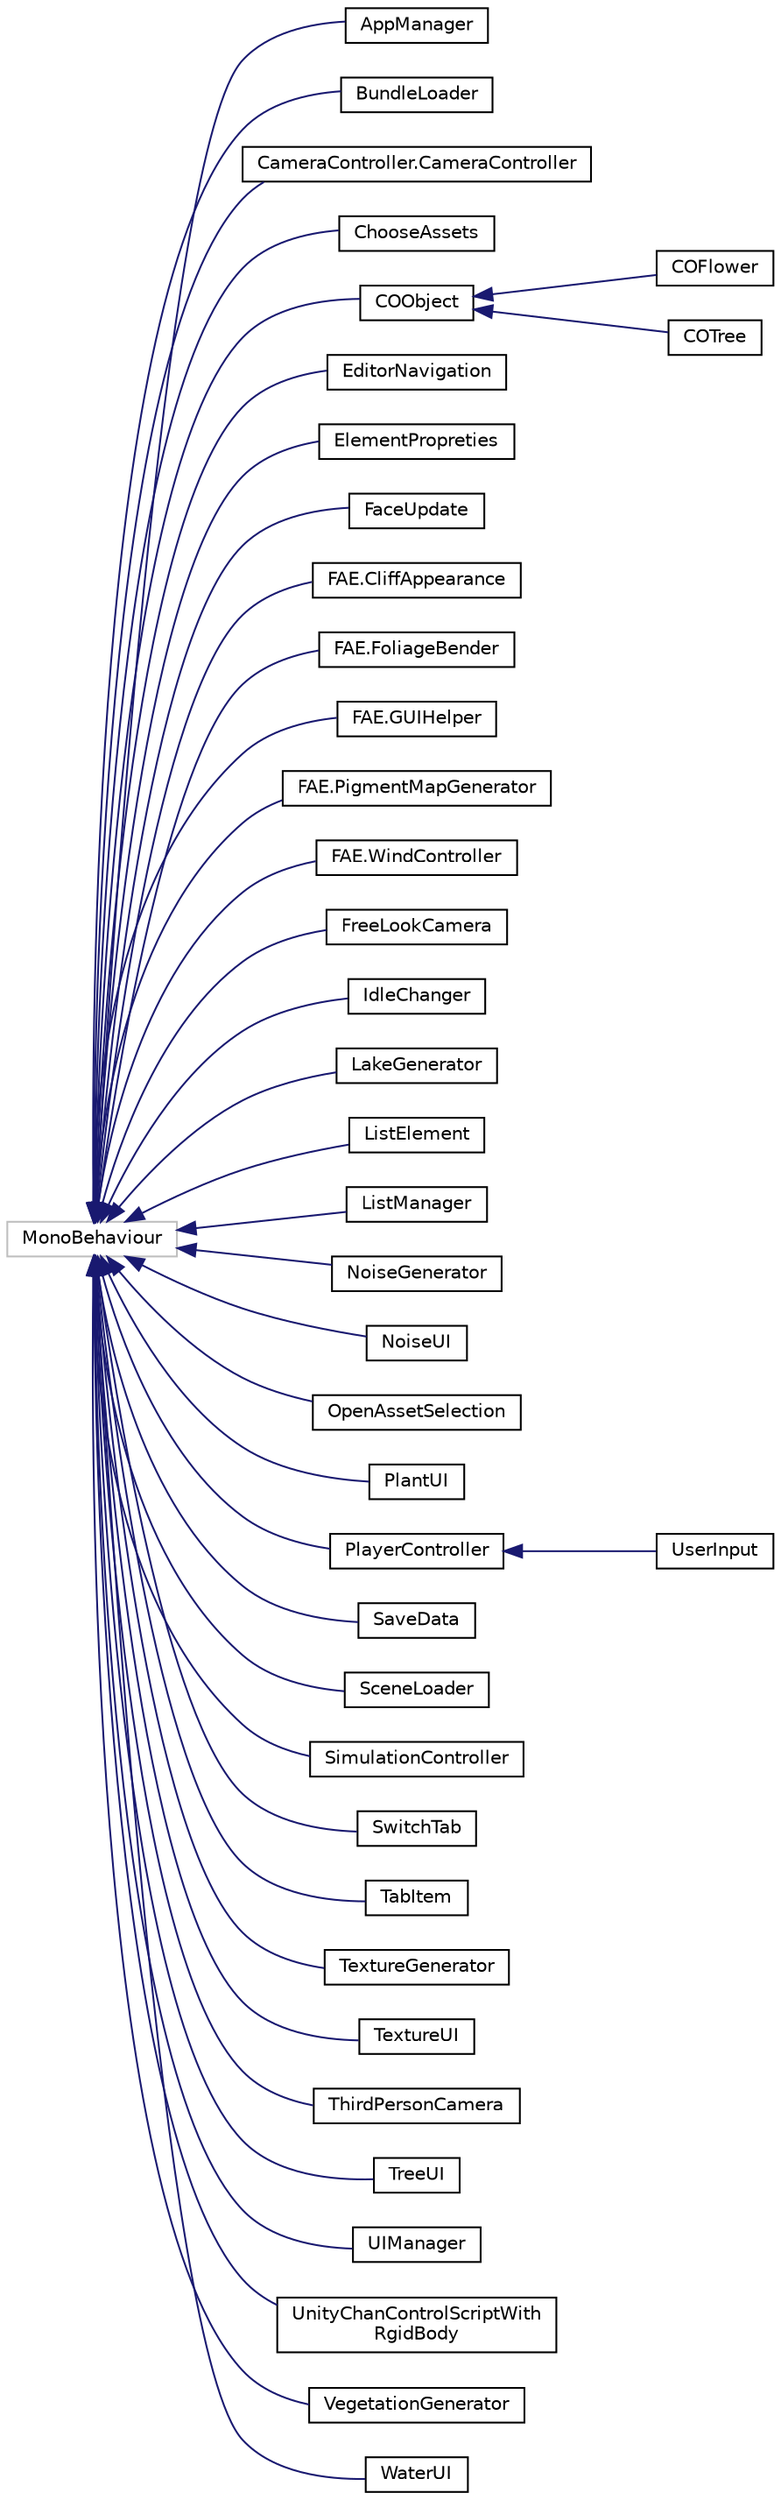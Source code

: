 digraph "Graphical Class Hierarchy"
{
  edge [fontname="Helvetica",fontsize="10",labelfontname="Helvetica",labelfontsize="10"];
  node [fontname="Helvetica",fontsize="10",shape=record];
  rankdir="LR";
  Node9 [label="MonoBehaviour",height=0.2,width=0.4,color="grey75", fillcolor="white", style="filled"];
  Node9 -> Node0 [dir="back",color="midnightblue",fontsize="10",style="solid",fontname="Helvetica"];
  Node0 [label="AppManager",height=0.2,width=0.4,color="black", fillcolor="white", style="filled",URL="$class_app_manager.html",tooltip="Keeps track of every usable element between panels \Terrain Generated \List of used Textures \Texture..."];
  Node9 -> Node11 [dir="back",color="midnightblue",fontsize="10",style="solid",fontname="Helvetica"];
  Node11 [label="BundleLoader",height=0.2,width=0.4,color="black", fillcolor="white", style="filled",URL="$class_bundle_loader.html",tooltip="Load available bundles "];
  Node9 -> Node12 [dir="back",color="midnightblue",fontsize="10",style="solid",fontname="Helvetica"];
  Node12 [label="CameraController.CameraController",height=0.2,width=0.4,color="black", fillcolor="white", style="filled",URL="$class_camera_controller_1_1_camera_controller.html"];
  Node9 -> Node13 [dir="back",color="midnightblue",fontsize="10",style="solid",fontname="Helvetica"];
  Node13 [label="ChooseAssets",height=0.2,width=0.4,color="black", fillcolor="white", style="filled",URL="$class_choose_assets.html",tooltip="Used when the user desires to import new assets in to the editor loads assets from the bundles that w..."];
  Node9 -> Node14 [dir="back",color="midnightblue",fontsize="10",style="solid",fontname="Helvetica"];
  Node14 [label="COObject",height=0.2,width=0.4,color="black", fillcolor="white", style="filled",URL="$class_c_o_object.html",tooltip="The data that will be atached to the actual game Object "];
  Node14 -> Node15 [dir="back",color="midnightblue",fontsize="10",style="solid",fontname="Helvetica"];
  Node15 [label="COFlower",height=0.2,width=0.4,color="black", fillcolor="white", style="filled",URL="$class_c_o_flower.html"];
  Node14 -> Node16 [dir="back",color="midnightblue",fontsize="10",style="solid",fontname="Helvetica"];
  Node16 [label="COTree",height=0.2,width=0.4,color="black", fillcolor="white", style="filled",URL="$class_c_o_tree.html"];
  Node9 -> Node17 [dir="back",color="midnightblue",fontsize="10",style="solid",fontname="Helvetica"];
  Node17 [label="EditorNavigation",height=0.2,width=0.4,color="black", fillcolor="white", style="filled",URL="$class_editor_navigation.html",tooltip="Handles navigation into the main editor Wich button open wich panel "];
  Node9 -> Node18 [dir="back",color="midnightblue",fontsize="10",style="solid",fontname="Helvetica"];
  Node18 [label="ElementPropreties",height=0.2,width=0.4,color="black", fillcolor="white", style="filled",URL="$class_element_propreties.html",tooltip="Imports the details of the Texture that was imported and updates all UI Elements with the values of t..."];
  Node9 -> Node19 [dir="back",color="midnightblue",fontsize="10",style="solid",fontname="Helvetica"];
  Node19 [label="FaceUpdate",height=0.2,width=0.4,color="black", fillcolor="white", style="filled",URL="$class_face_update.html"];
  Node9 -> Node20 [dir="back",color="midnightblue",fontsize="10",style="solid",fontname="Helvetica"];
  Node20 [label="FAE.CliffAppearance",height=0.2,width=0.4,color="black", fillcolor="white", style="filled",URL="$class_f_a_e_1_1_cliff_appearance.html"];
  Node9 -> Node21 [dir="back",color="midnightblue",fontsize="10",style="solid",fontname="Helvetica"];
  Node21 [label="FAE.FoliageBender",height=0.2,width=0.4,color="black", fillcolor="white", style="filled",URL="$class_f_a_e_1_1_foliage_bender.html",tooltip="Sets world-space obstacle position and bending strength on the FAE foliage shader ..."];
  Node9 -> Node22 [dir="back",color="midnightblue",fontsize="10",style="solid",fontname="Helvetica"];
  Node22 [label="FAE.GUIHelper",height=0.2,width=0.4,color="black", fillcolor="white", style="filled",URL="$class_f_a_e_1_1_g_u_i_helper.html",tooltip="Helper class to centralize commonly used fields and styles used in inspectors "];
  Node9 -> Node23 [dir="back",color="midnightblue",fontsize="10",style="solid",fontname="Helvetica"];
  Node23 [label="FAE.PigmentMapGenerator",height=0.2,width=0.4,color="black", fillcolor="white", style="filled",URL="$class_f_a_e_1_1_pigment_map_generator.html"];
  Node9 -> Node24 [dir="back",color="midnightblue",fontsize="10",style="solid",fontname="Helvetica"];
  Node24 [label="FAE.WindController",height=0.2,width=0.4,color="black", fillcolor="white", style="filled",URL="$class_f_a_e_1_1_wind_controller.html",tooltip="Sets the wind properties of the FAE shaders "];
  Node9 -> Node25 [dir="back",color="midnightblue",fontsize="10",style="solid",fontname="Helvetica"];
  Node25 [label="FreeLookCamera",height=0.2,width=0.4,color="black", fillcolor="white", style="filled",URL="$class_free_look_camera.html"];
  Node9 -> Node26 [dir="back",color="midnightblue",fontsize="10",style="solid",fontname="Helvetica"];
  Node26 [label="IdleChanger",height=0.2,width=0.4,color="black", fillcolor="white", style="filled",URL="$class_idle_changer.html"];
  Node9 -> Node27 [dir="back",color="midnightblue",fontsize="10",style="solid",fontname="Helvetica"];
  Node27 [label="LakeGenerator",height=0.2,width=0.4,color="black", fillcolor="white", style="filled",URL="$class_lake_generator.html"];
  Node9 -> Node28 [dir="back",color="midnightblue",fontsize="10",style="solid",fontname="Helvetica"];
  Node28 [label="ListElement",height=0.2,width=0.4,color="black", fillcolor="white", style="filled",URL="$class_list_element.html",tooltip="Data container for an element from a basic list "];
  Node9 -> Node29 [dir="back",color="midnightblue",fontsize="10",style="solid",fontname="Helvetica"];
  Node29 [label="ListManager",height=0.2,width=0.4,color="black", fillcolor="white", style="filled",URL="$class_list_manager.html",tooltip="Manages a list of objects move them up and down remove them "];
  Node9 -> Node30 [dir="back",color="midnightblue",fontsize="10",style="solid",fontname="Helvetica"];
  Node30 [label="NoiseGenerator",height=0.2,width=0.4,color="black", fillcolor="white", style="filled",URL="$class_noise_generator.html",tooltip="Used to generate a noisemap Data from this map is used through the whole project "];
  Node9 -> Node31 [dir="back",color="midnightblue",fontsize="10",style="solid",fontname="Helvetica"];
  Node31 [label="NoiseUI",height=0.2,width=0.4,color="black", fillcolor="white", style="filled",URL="$class_noise_u_i.html",tooltip="Used to link values of the interface to the generator "];
  Node9 -> Node32 [dir="back",color="midnightblue",fontsize="10",style="solid",fontname="Helvetica"];
  Node32 [label="OpenAssetSelection",height=0.2,width=0.4,color="black", fillcolor="white", style="filled",URL="$class_open_asset_selection.html",tooltip="Applies Events on the buttons that opense the Selection frame in witch the chosen bundle is displayed..."];
  Node9 -> Node33 [dir="back",color="midnightblue",fontsize="10",style="solid",fontname="Helvetica"];
  Node33 [label="PlantUI",height=0.2,width=0.4,color="black", fillcolor="white", style="filled",URL="$class_plant_u_i.html"];
  Node9 -> Node34 [dir="back",color="midnightblue",fontsize="10",style="solid",fontname="Helvetica"];
  Node34 [label="PlayerController",height=0.2,width=0.4,color="black", fillcolor="white", style="filled",URL="$class_player_controller.html",tooltip="Used to move an object arround into the world "];
  Node34 -> Node35 [dir="back",color="midnightblue",fontsize="10",style="solid",fontname="Helvetica"];
  Node35 [label="UserInput",height=0.2,width=0.4,color="black", fillcolor="white", style="filled",URL="$class_user_input.html",tooltip="Manages User input "];
  Node9 -> Node36 [dir="back",color="midnightblue",fontsize="10",style="solid",fontname="Helvetica"];
  Node36 [label="SaveData",height=0.2,width=0.4,color="black", fillcolor="white", style="filled",URL="$class_save_data.html",tooltip="Saves and load all data used to generate the exact same map "];
  Node9 -> Node37 [dir="back",color="midnightblue",fontsize="10",style="solid",fontname="Helvetica"];
  Node37 [label="SceneLoader",height=0.2,width=0.4,color="black", fillcolor="white", style="filled",URL="$class_scene_loader.html"];
  Node9 -> Node38 [dir="back",color="midnightblue",fontsize="10",style="solid",fontname="Helvetica"];
  Node38 [label="SimulationController",height=0.2,width=0.4,color="black", fillcolor="white", style="filled",URL="$class_simulation_controller.html"];
  Node9 -> Node39 [dir="back",color="midnightblue",fontsize="10",style="solid",fontname="Helvetica"];
  Node39 [label="SwitchTab",height=0.2,width=0.4,color="black", fillcolor="white", style="filled",URL="$class_switch_tab.html",tooltip="Gui inerface script That handles switching between an amount of tabs "];
  Node9 -> Node40 [dir="back",color="midnightblue",fontsize="10",style="solid",fontname="Helvetica"];
  Node40 [label="TabItem",height=0.2,width=0.4,color="black", fillcolor="white", style="filled",URL="$class_tab_item.html",tooltip="Item of a SwitchTab "];
  Node9 -> Node41 [dir="back",color="midnightblue",fontsize="10",style="solid",fontname="Helvetica"];
  Node41 [label="TextureGenerator",height=0.2,width=0.4,color="black", fillcolor="white", style="filled",URL="$class_texture_generator.html",tooltip="Texture generator imports the textures into the terrain data splatPrototypes The imported textures ar..."];
  Node9 -> Node42 [dir="back",color="midnightblue",fontsize="10",style="solid",fontname="Helvetica"];
  Node42 [label="TextureUI",height=0.2,width=0.4,color="black", fillcolor="white", style="filled",URL="$class_texture_u_i.html"];
  Node9 -> Node43 [dir="back",color="midnightblue",fontsize="10",style="solid",fontname="Helvetica"];
  Node43 [label="ThirdPersonCamera",height=0.2,width=0.4,color="black", fillcolor="white", style="filled",URL="$class_third_person_camera.html"];
  Node9 -> Node44 [dir="back",color="midnightblue",fontsize="10",style="solid",fontname="Helvetica"];
  Node44 [label="TreeUI",height=0.2,width=0.4,color="black", fillcolor="white", style="filled",URL="$class_tree_u_i.html"];
  Node9 -> Node45 [dir="back",color="midnightblue",fontsize="10",style="solid",fontname="Helvetica"];
  Node45 [label="UIManager",height=0.2,width=0.4,color="black", fillcolor="white", style="filled",URL="$class_u_i_manager.html",tooltip="manages UI Navigation "];
  Node9 -> Node46 [dir="back",color="midnightblue",fontsize="10",style="solid",fontname="Helvetica"];
  Node46 [label="UnityChanControlScriptWith\lRgidBody",height=0.2,width=0.4,color="black", fillcolor="white", style="filled",URL="$class_unity_chan_control_script_with_rgid_body.html"];
  Node9 -> Node47 [dir="back",color="midnightblue",fontsize="10",style="solid",fontname="Helvetica"];
  Node47 [label="VegetationGenerator",height=0.2,width=0.4,color="black", fillcolor="white", style="filled",URL="$class_vegetation_generator.html",tooltip="Places trees randomly on the map "];
  Node9 -> Node48 [dir="back",color="midnightblue",fontsize="10",style="solid",fontname="Helvetica"];
  Node48 [label="WaterUI",height=0.2,width=0.4,color="black", fillcolor="white", style="filled",URL="$class_water_u_i.html"];
}
